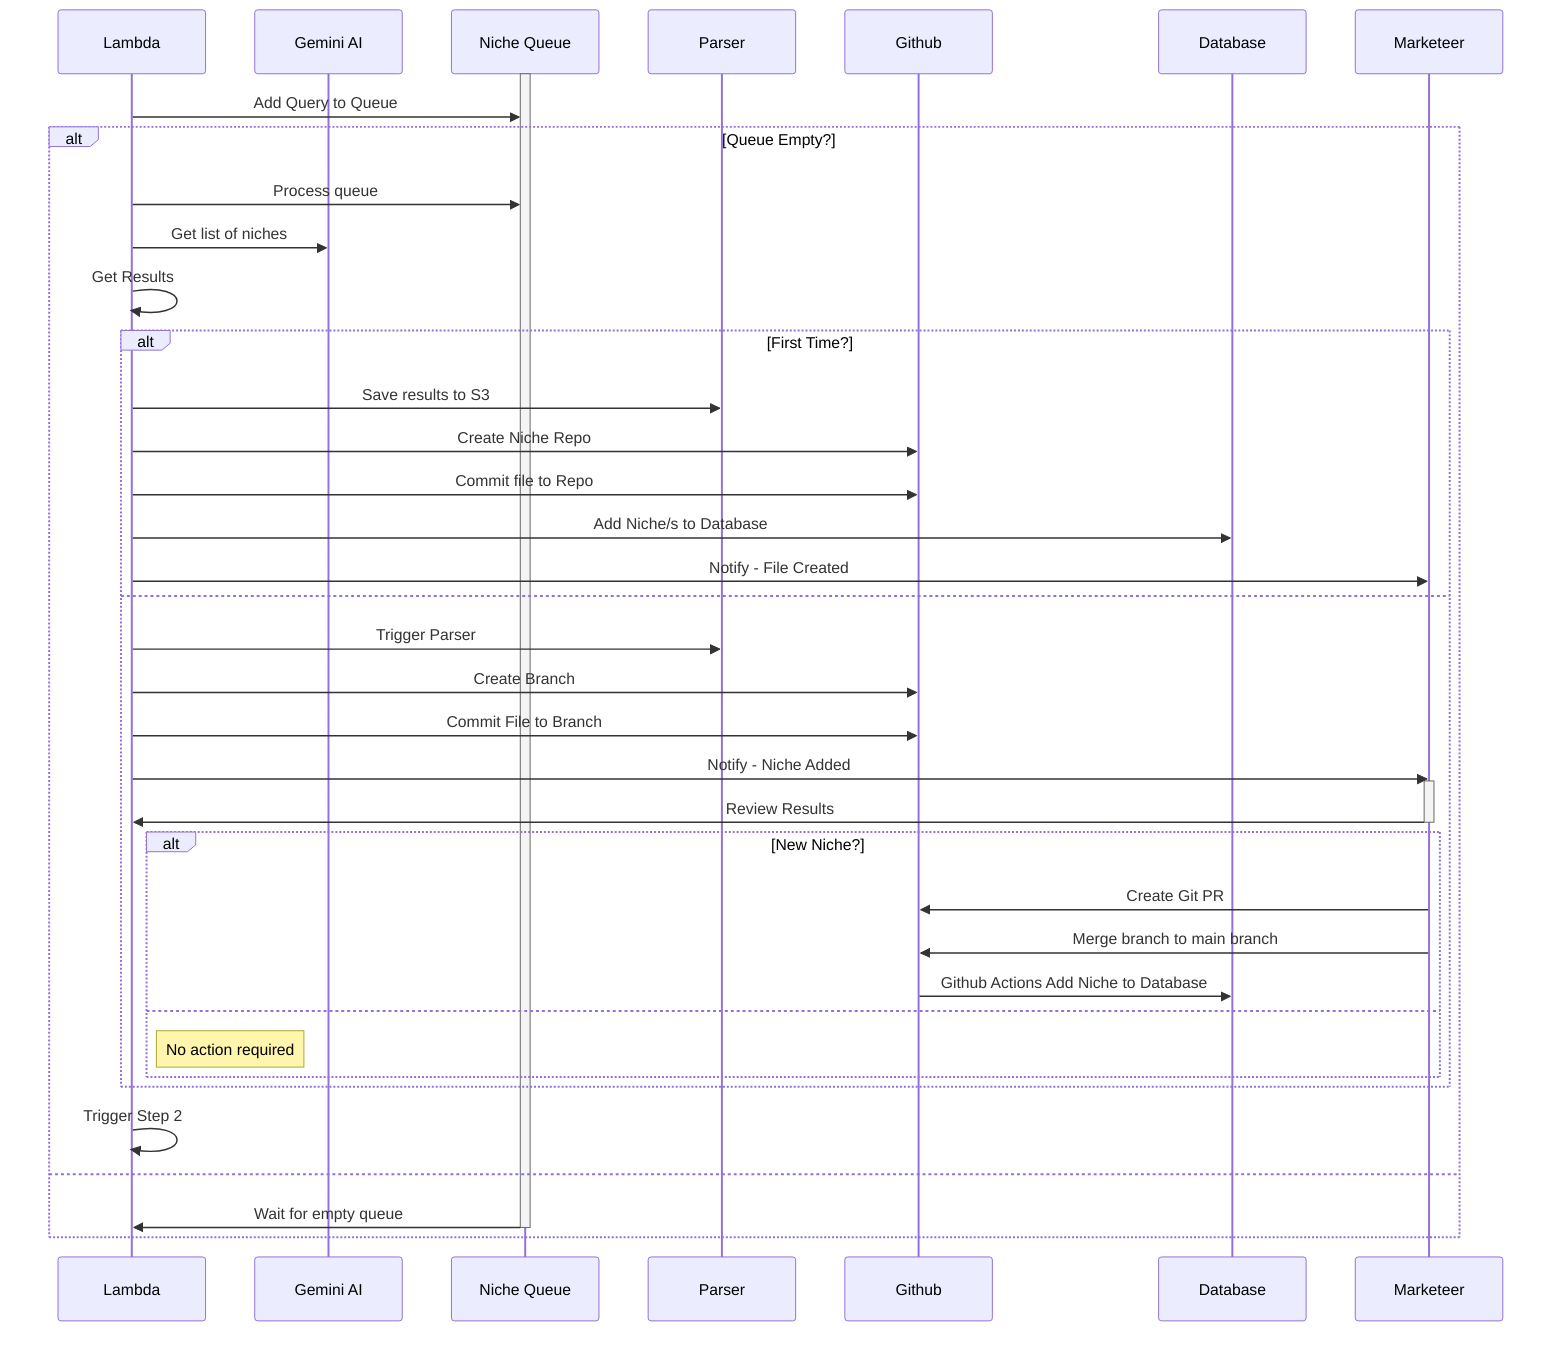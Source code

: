 sequenceDiagram
    participant Lambda
    participant Gemini AI
    participant Niche Queue
    participant Parser
    participant Github
    participant Database
    participant Marketeer
    activate Niche Queue
    Lambda->>Niche Queue: Add Query to Queue
    alt Queue Empty?
        Lambda->>Niche Queue: Process queue
        Lambda->>Gemini AI: Get list of niches
        Lambda->>Lambda: Get Results
        alt First Time?
            Lambda->>Parser: Save results to S3
            Lambda->>Github: Create Niche Repo
            Lambda->>Github: Commit file to Repo
            Lambda->>Database: Add Niche/s to Database
            Lambda->>Marketeer: Notify - File Created
        else
            Lambda->>Parser: Trigger Parser
            Lambda->>Github: Create Branch
            Lambda->>Github: Commit File to Branch
            Lambda->>Marketeer: Notify - Niche Added
            activate Marketeer
            Marketeer->>Lambda: Review Results
            deactivate Marketeer
            alt New Niche?
                Marketeer->>Github: Create Git PR
                Marketeer->>Github: Merge branch to main branch
                Github->>Database: Github Actions Add Niche to Database
            else
                Note right of Lambda: No action required
            end
        end
        Lambda->>Lambda: Trigger Step 2
        else
        Niche Queue->>Lambda: Wait for empty queue
        deactivate Niche Queue
    end